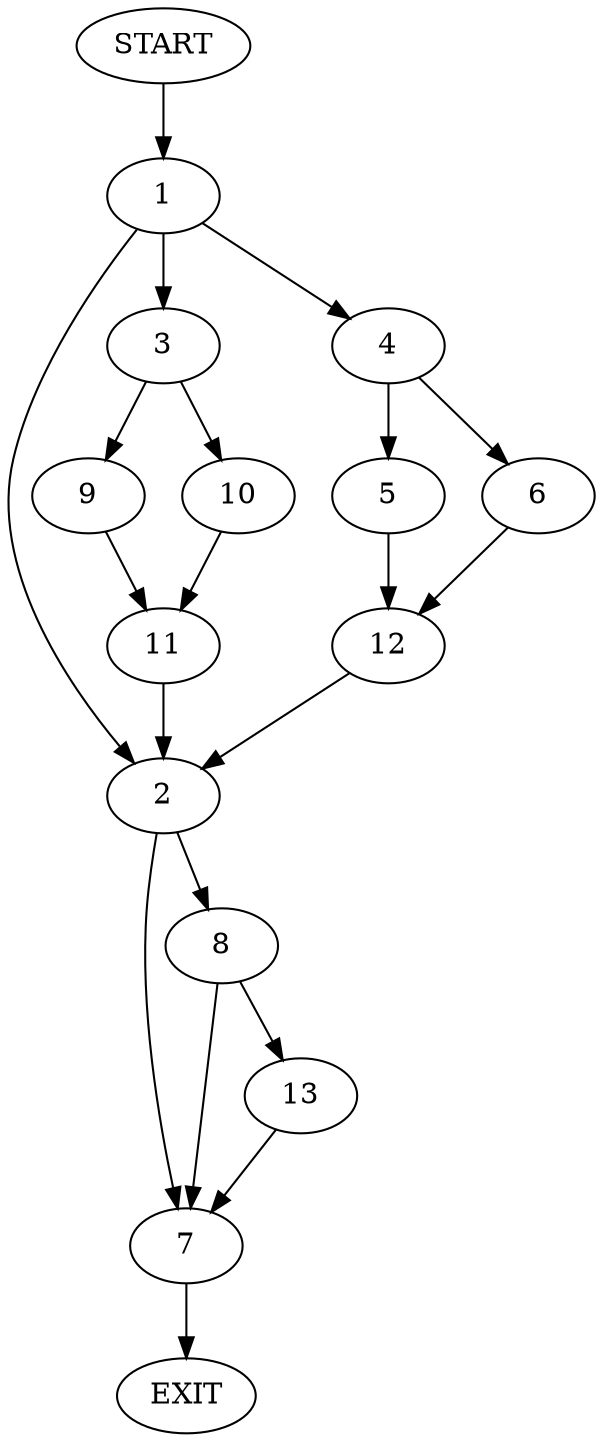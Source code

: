digraph {
0 [label="START"]
14 [label="EXIT"]
0 -> 1
1 -> 2
1 -> 3
1 -> 4
4 -> 5
4 -> 6
2 -> 7
2 -> 8
3 -> 9
3 -> 10
10 -> 11
9 -> 11
11 -> 2
6 -> 12
5 -> 12
12 -> 2
7 -> 14
8 -> 7
8 -> 13
13 -> 7
}
